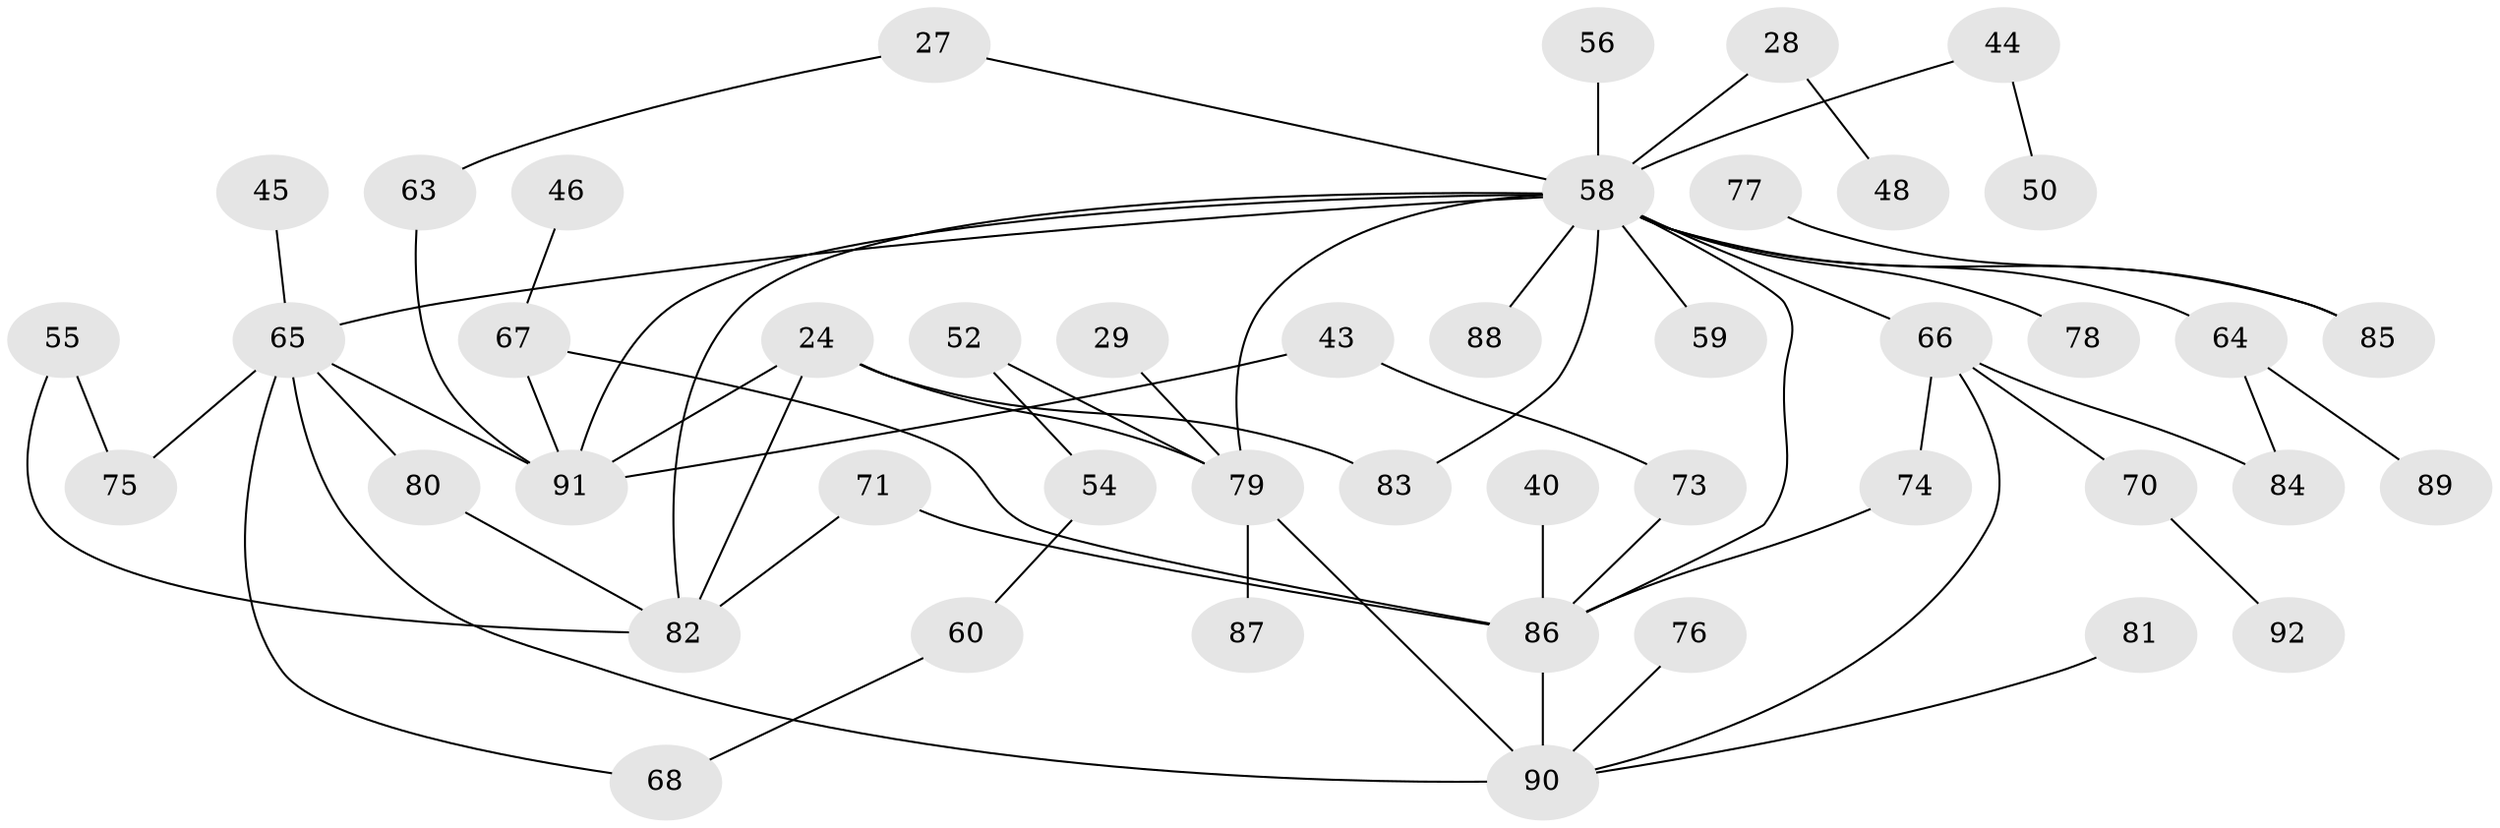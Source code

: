 // original degree distribution, {9: 0.010869565217391304, 7: 0.010869565217391304, 5: 0.05434782608695652, 2: 0.31521739130434784, 6: 0.03260869565217391, 3: 0.2391304347826087, 4: 0.08695652173913043, 1: 0.25}
// Generated by graph-tools (version 1.1) at 2025/41/03/09/25 04:41:59]
// undirected, 46 vertices, 61 edges
graph export_dot {
graph [start="1"]
  node [color=gray90,style=filled];
  24 [super="+9"];
  27;
  28;
  29;
  40;
  43 [super="+20+33"];
  44;
  45;
  46;
  48;
  50;
  52 [super="+34"];
  54;
  55;
  56;
  58 [super="+5+37"];
  59;
  60;
  63;
  64 [super="+18"];
  65 [super="+12+17+32"];
  66 [super="+61+41"];
  67 [super="+22+15"];
  68;
  70;
  71;
  73;
  74 [super="+42"];
  75;
  76;
  77;
  78;
  79 [super="+49+62+25"];
  80;
  81;
  82 [super="+16"];
  83;
  84;
  85 [super="+10+39"];
  86 [super="+35"];
  87;
  88;
  89;
  90 [super="+51+19"];
  91 [super="+57+69+72"];
  92;
  24 -- 82;
  24 -- 83;
  24 -- 79;
  24 -- 91 [weight=3];
  27 -- 63;
  27 -- 58;
  28 -- 48;
  28 -- 58;
  29 -- 79;
  40 -- 86;
  43 -- 73;
  43 -- 91;
  44 -- 50;
  44 -- 58;
  45 -- 65;
  46 -- 67;
  52 -- 54;
  52 -- 79 [weight=2];
  54 -- 60;
  55 -- 75;
  55 -- 82;
  56 -- 58;
  58 -- 78;
  58 -- 88;
  58 -- 59;
  58 -- 83;
  58 -- 86 [weight=2];
  58 -- 65 [weight=2];
  58 -- 82;
  58 -- 64;
  58 -- 85;
  58 -- 66;
  58 -- 91 [weight=2];
  58 -- 79;
  60 -- 68;
  63 -- 91;
  64 -- 89;
  64 -- 84;
  65 -- 80;
  65 -- 91 [weight=3];
  65 -- 90;
  65 -- 75;
  65 -- 68;
  66 -- 70;
  66 -- 84;
  66 -- 74;
  66 -- 90;
  67 -- 91 [weight=2];
  67 -- 86 [weight=2];
  70 -- 92;
  71 -- 82;
  71 -- 86;
  73 -- 86;
  74 -- 86;
  76 -- 90;
  77 -- 85;
  79 -- 87;
  79 -- 90 [weight=2];
  80 -- 82;
  81 -- 90;
  86 -- 90 [weight=2];
}
